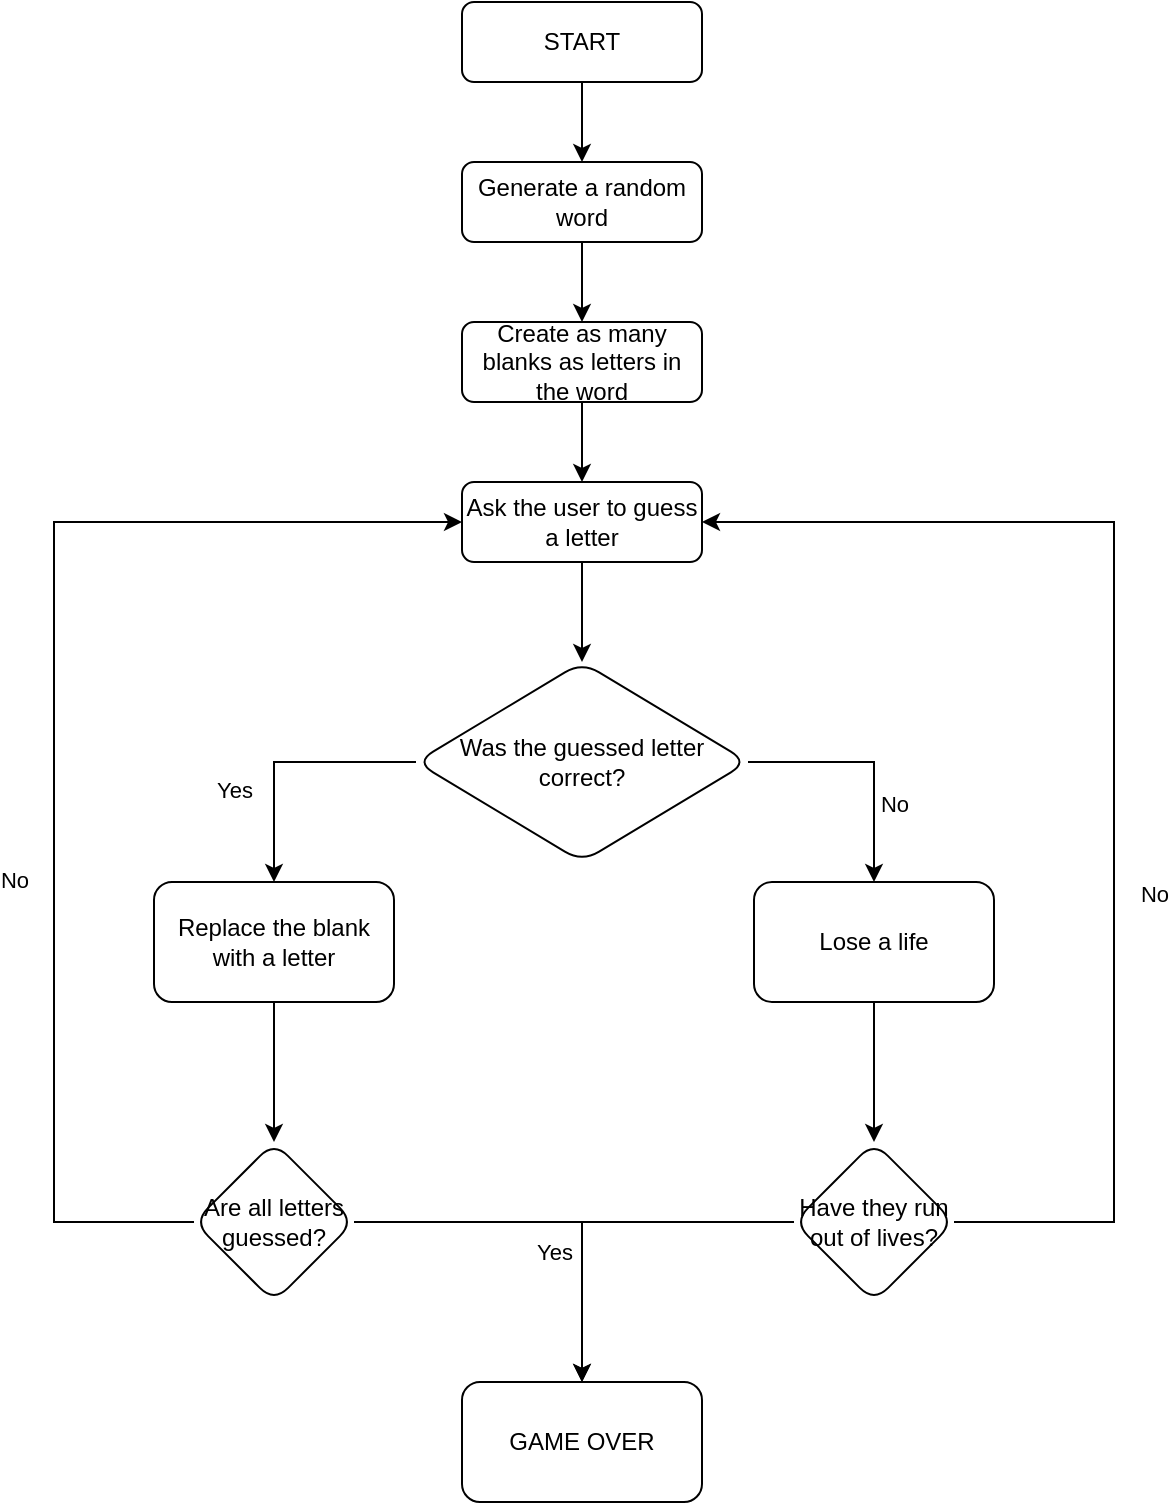 <mxfile version="14.6.13" type="device"><diagram id="C5RBs43oDa-KdzZeNtuy" name="Page-1"><mxGraphModel dx="946" dy="672" grid="1" gridSize="10" guides="1" tooltips="1" connect="1" arrows="1" fold="1" page="1" pageScale="1" pageWidth="827" pageHeight="1169" math="0" shadow="0"><root><mxCell id="WIyWlLk6GJQsqaUBKTNV-0"/><mxCell id="WIyWlLk6GJQsqaUBKTNV-1" parent="WIyWlLk6GJQsqaUBKTNV-0"/><mxCell id="skryAw497-LmgvMJ0b3Z-1" value="" style="edgeStyle=orthogonalEdgeStyle;rounded=0;orthogonalLoop=1;jettySize=auto;html=1;" edge="1" parent="WIyWlLk6GJQsqaUBKTNV-1" source="WIyWlLk6GJQsqaUBKTNV-3" target="skryAw497-LmgvMJ0b3Z-0"><mxGeometry relative="1" as="geometry"/></mxCell><mxCell id="WIyWlLk6GJQsqaUBKTNV-3" value="START" style="rounded=1;whiteSpace=wrap;html=1;fontSize=12;glass=0;strokeWidth=1;shadow=0;" parent="WIyWlLk6GJQsqaUBKTNV-1" vertex="1"><mxGeometry x="354" y="40" width="120" height="40" as="geometry"/></mxCell><mxCell id="skryAw497-LmgvMJ0b3Z-3" value="" style="edgeStyle=orthogonalEdgeStyle;rounded=0;orthogonalLoop=1;jettySize=auto;html=1;" edge="1" parent="WIyWlLk6GJQsqaUBKTNV-1" source="skryAw497-LmgvMJ0b3Z-0" target="skryAw497-LmgvMJ0b3Z-2"><mxGeometry relative="1" as="geometry"/></mxCell><mxCell id="skryAw497-LmgvMJ0b3Z-0" value="Generate a random word" style="rounded=1;whiteSpace=wrap;html=1;fontSize=12;glass=0;strokeWidth=1;shadow=0;" vertex="1" parent="WIyWlLk6GJQsqaUBKTNV-1"><mxGeometry x="354" y="120" width="120" height="40" as="geometry"/></mxCell><mxCell id="skryAw497-LmgvMJ0b3Z-5" value="" style="edgeStyle=orthogonalEdgeStyle;rounded=0;orthogonalLoop=1;jettySize=auto;html=1;" edge="1" parent="WIyWlLk6GJQsqaUBKTNV-1" source="skryAw497-LmgvMJ0b3Z-2" target="skryAw497-LmgvMJ0b3Z-4"><mxGeometry relative="1" as="geometry"/></mxCell><mxCell id="skryAw497-LmgvMJ0b3Z-2" value="Create as many blanks as letters in the word" style="rounded=1;whiteSpace=wrap;html=1;fontSize=12;glass=0;strokeWidth=1;shadow=0;" vertex="1" parent="WIyWlLk6GJQsqaUBKTNV-1"><mxGeometry x="354" y="200" width="120" height="40" as="geometry"/></mxCell><mxCell id="skryAw497-LmgvMJ0b3Z-7" value="" style="edgeStyle=orthogonalEdgeStyle;rounded=0;orthogonalLoop=1;jettySize=auto;html=1;" edge="1" parent="WIyWlLk6GJQsqaUBKTNV-1" source="skryAw497-LmgvMJ0b3Z-4" target="skryAw497-LmgvMJ0b3Z-6"><mxGeometry relative="1" as="geometry"/></mxCell><mxCell id="skryAw497-LmgvMJ0b3Z-4" value="Ask the user to guess a letter" style="rounded=1;whiteSpace=wrap;html=1;fontSize=12;glass=0;strokeWidth=1;shadow=0;" vertex="1" parent="WIyWlLk6GJQsqaUBKTNV-1"><mxGeometry x="354" y="280" width="120" height="40" as="geometry"/></mxCell><mxCell id="skryAw497-LmgvMJ0b3Z-9" value="" style="edgeStyle=orthogonalEdgeStyle;rounded=0;orthogonalLoop=1;jettySize=auto;html=1;" edge="1" parent="WIyWlLk6GJQsqaUBKTNV-1" source="skryAw497-LmgvMJ0b3Z-6" target="skryAw497-LmgvMJ0b3Z-8"><mxGeometry relative="1" as="geometry"/></mxCell><mxCell id="skryAw497-LmgvMJ0b3Z-23" value="No" style="edgeLabel;html=1;align=center;verticalAlign=middle;resizable=0;points=[];" vertex="1" connectable="0" parent="skryAw497-LmgvMJ0b3Z-9"><mxGeometry x="0.109" y="3" relative="1" as="geometry"><mxPoint x="7" y="16" as="offset"/></mxGeometry></mxCell><mxCell id="skryAw497-LmgvMJ0b3Z-11" value="" style="edgeStyle=orthogonalEdgeStyle;rounded=0;orthogonalLoop=1;jettySize=auto;html=1;" edge="1" parent="WIyWlLk6GJQsqaUBKTNV-1" source="skryAw497-LmgvMJ0b3Z-6" target="skryAw497-LmgvMJ0b3Z-10"><mxGeometry relative="1" as="geometry"/></mxCell><mxCell id="skryAw497-LmgvMJ0b3Z-24" value="Yes" style="edgeLabel;html=1;align=center;verticalAlign=middle;resizable=0;points=[];" vertex="1" connectable="0" parent="skryAw497-LmgvMJ0b3Z-11"><mxGeometry x="0.333" y="1" relative="1" as="geometry"><mxPoint x="-21" y="-3" as="offset"/></mxGeometry></mxCell><mxCell id="skryAw497-LmgvMJ0b3Z-6" value="Was the guessed letter correct?" style="rhombus;whiteSpace=wrap;html=1;rounded=1;shadow=0;strokeWidth=1;glass=0;" vertex="1" parent="WIyWlLk6GJQsqaUBKTNV-1"><mxGeometry x="331" y="370" width="166" height="100" as="geometry"/></mxCell><mxCell id="skryAw497-LmgvMJ0b3Z-17" value="" style="edgeStyle=orthogonalEdgeStyle;rounded=0;orthogonalLoop=1;jettySize=auto;html=1;" edge="1" parent="WIyWlLk6GJQsqaUBKTNV-1" source="skryAw497-LmgvMJ0b3Z-8" target="skryAw497-LmgvMJ0b3Z-16"><mxGeometry relative="1" as="geometry"/></mxCell><mxCell id="skryAw497-LmgvMJ0b3Z-8" value="Lose a life" style="whiteSpace=wrap;html=1;rounded=1;shadow=0;strokeWidth=1;glass=0;" vertex="1" parent="WIyWlLk6GJQsqaUBKTNV-1"><mxGeometry x="500" y="480" width="120" height="60" as="geometry"/></mxCell><mxCell id="skryAw497-LmgvMJ0b3Z-13" value="" style="edgeStyle=orthogonalEdgeStyle;rounded=0;orthogonalLoop=1;jettySize=auto;html=1;" edge="1" parent="WIyWlLk6GJQsqaUBKTNV-1" source="skryAw497-LmgvMJ0b3Z-10" target="skryAw497-LmgvMJ0b3Z-12"><mxGeometry relative="1" as="geometry"/></mxCell><mxCell id="skryAw497-LmgvMJ0b3Z-10" value="Replace the blank with a letter" style="whiteSpace=wrap;html=1;rounded=1;shadow=0;strokeWidth=1;glass=0;" vertex="1" parent="WIyWlLk6GJQsqaUBKTNV-1"><mxGeometry x="200" y="480" width="120" height="60" as="geometry"/></mxCell><mxCell id="skryAw497-LmgvMJ0b3Z-14" style="edgeStyle=orthogonalEdgeStyle;rounded=0;orthogonalLoop=1;jettySize=auto;html=1;entryX=0;entryY=0.5;entryDx=0;entryDy=0;" edge="1" parent="WIyWlLk6GJQsqaUBKTNV-1" source="skryAw497-LmgvMJ0b3Z-12" target="skryAw497-LmgvMJ0b3Z-4"><mxGeometry relative="1" as="geometry"><Array as="points"><mxPoint x="150" y="650"/><mxPoint x="150" y="300"/></Array></mxGeometry></mxCell><mxCell id="skryAw497-LmgvMJ0b3Z-15" value="No" style="edgeLabel;html=1;align=center;verticalAlign=middle;resizable=0;points=[];" vertex="1" connectable="0" parent="skryAw497-LmgvMJ0b3Z-14"><mxGeometry x="-0.29" y="2" relative="1" as="geometry"><mxPoint x="-18" y="-20" as="offset"/></mxGeometry></mxCell><mxCell id="skryAw497-LmgvMJ0b3Z-21" value="" style="edgeStyle=orthogonalEdgeStyle;rounded=0;orthogonalLoop=1;jettySize=auto;html=1;" edge="1" parent="WIyWlLk6GJQsqaUBKTNV-1" source="skryAw497-LmgvMJ0b3Z-12" target="skryAw497-LmgvMJ0b3Z-20"><mxGeometry relative="1" as="geometry"/></mxCell><mxCell id="skryAw497-LmgvMJ0b3Z-12" value="Are all letters guessed?" style="rhombus;whiteSpace=wrap;html=1;rounded=1;shadow=0;strokeWidth=1;glass=0;" vertex="1" parent="WIyWlLk6GJQsqaUBKTNV-1"><mxGeometry x="220" y="610" width="80" height="80" as="geometry"/></mxCell><mxCell id="skryAw497-LmgvMJ0b3Z-18" style="edgeStyle=orthogonalEdgeStyle;rounded=0;orthogonalLoop=1;jettySize=auto;html=1;entryX=1;entryY=0.5;entryDx=0;entryDy=0;" edge="1" parent="WIyWlLk6GJQsqaUBKTNV-1" source="skryAw497-LmgvMJ0b3Z-16" target="skryAw497-LmgvMJ0b3Z-4"><mxGeometry relative="1" as="geometry"><Array as="points"><mxPoint x="680" y="650"/><mxPoint x="680" y="300"/></Array></mxGeometry></mxCell><mxCell id="skryAw497-LmgvMJ0b3Z-19" value="No" style="edgeLabel;html=1;align=center;verticalAlign=middle;resizable=0;points=[];" vertex="1" connectable="0" parent="skryAw497-LmgvMJ0b3Z-18"><mxGeometry x="-0.109" y="1" relative="1" as="geometry"><mxPoint x="21" y="39" as="offset"/></mxGeometry></mxCell><mxCell id="skryAw497-LmgvMJ0b3Z-22" style="edgeStyle=orthogonalEdgeStyle;rounded=0;orthogonalLoop=1;jettySize=auto;html=1;entryX=0.5;entryY=0;entryDx=0;entryDy=0;" edge="1" parent="WIyWlLk6GJQsqaUBKTNV-1" source="skryAw497-LmgvMJ0b3Z-16" target="skryAw497-LmgvMJ0b3Z-20"><mxGeometry relative="1" as="geometry"/></mxCell><mxCell id="skryAw497-LmgvMJ0b3Z-25" value="Yes" style="edgeLabel;html=1;align=center;verticalAlign=middle;resizable=0;points=[];" vertex="1" connectable="0" parent="skryAw497-LmgvMJ0b3Z-22"><mxGeometry x="0.239" y="-3" relative="1" as="geometry"><mxPoint x="-11" y="6" as="offset"/></mxGeometry></mxCell><mxCell id="skryAw497-LmgvMJ0b3Z-16" value="Have they run out of lives?" style="rhombus;whiteSpace=wrap;html=1;rounded=1;shadow=0;strokeWidth=1;glass=0;" vertex="1" parent="WIyWlLk6GJQsqaUBKTNV-1"><mxGeometry x="520" y="610" width="80" height="80" as="geometry"/></mxCell><mxCell id="skryAw497-LmgvMJ0b3Z-20" value="GAME OVER" style="whiteSpace=wrap;html=1;rounded=1;shadow=0;strokeWidth=1;glass=0;" vertex="1" parent="WIyWlLk6GJQsqaUBKTNV-1"><mxGeometry x="354" y="730" width="120" height="60" as="geometry"/></mxCell></root></mxGraphModel></diagram></mxfile>
